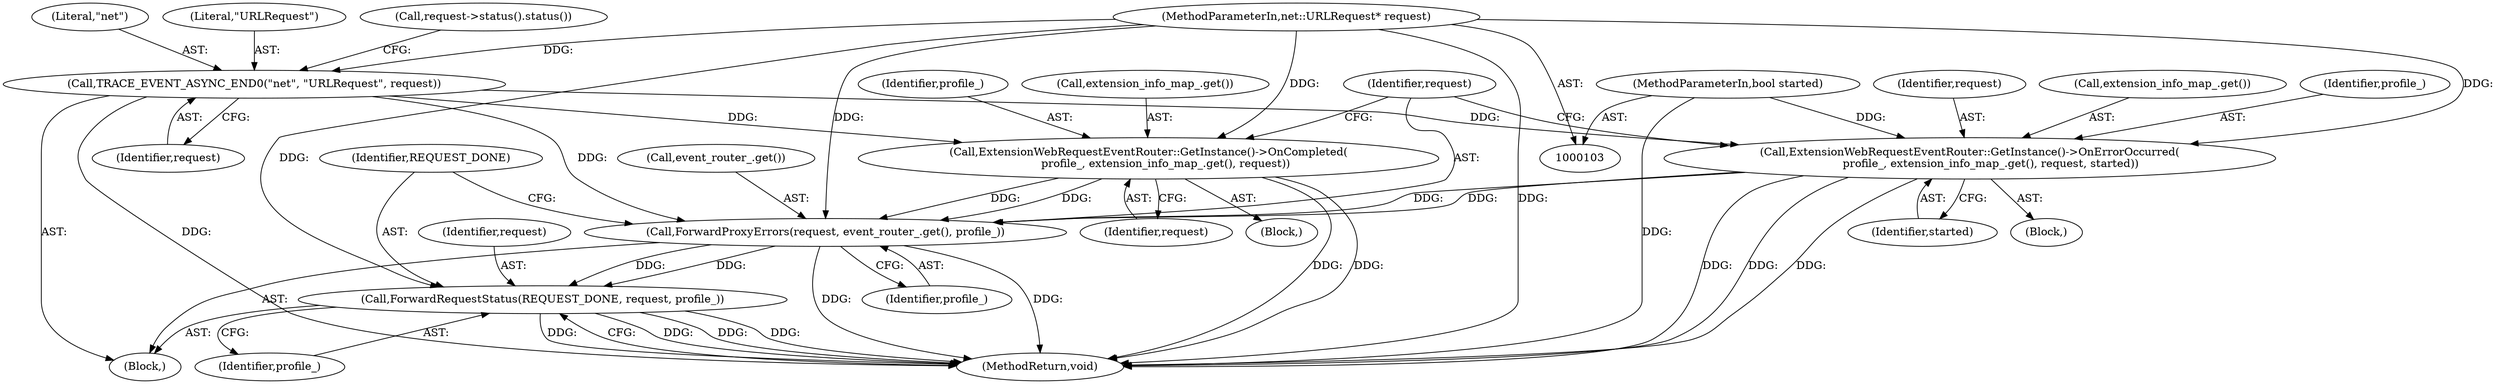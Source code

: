 digraph "0_Chrome_828eab2216a765dea92575c290421c115b8ad028_11@pointer" {
"1000227" [label="(Call,ForwardProxyErrors(request, event_router_.get(), profile_))"];
"1000107" [label="(Call,TRACE_EVENT_ASYNC_END0(\"net\", \"URLRequest\", request))"];
"1000104" [label="(MethodParameterIn,net::URLRequest* request)"];
"1000219" [label="(Call,ExtensionWebRequestEventRouter::GetInstance()->OnErrorOccurred(\n            profile_, extension_info_map_.get(), request, started))"];
"1000105" [label="(MethodParameterIn,bool started)"];
"1000205" [label="(Call,ExtensionWebRequestEventRouter::GetInstance()->OnCompleted(\n          profile_, extension_info_map_.get(), request))"];
"1000231" [label="(Call,ForwardRequestStatus(REQUEST_DONE, request, profile_))"];
"1000234" [label="(Identifier,profile_)"];
"1000222" [label="(Identifier,request)"];
"1000107" [label="(Call,TRACE_EVENT_ASYNC_END0(\"net\", \"URLRequest\", request))"];
"1000205" [label="(Call,ExtensionWebRequestEventRouter::GetInstance()->OnCompleted(\n          profile_, extension_info_map_.get(), request))"];
"1000219" [label="(Call,ExtensionWebRequestEventRouter::GetInstance()->OnErrorOccurred(\n            profile_, extension_info_map_.get(), request, started))"];
"1000218" [label="(Block,)"];
"1000109" [label="(Literal,\"URLRequest\")"];
"1000235" [label="(MethodReturn,void)"];
"1000105" [label="(MethodParameterIn,bool started)"];
"1000221" [label="(Call,extension_info_map_.get())"];
"1000113" [label="(Call,request->status().status())"];
"1000207" [label="(Call,extension_info_map_.get())"];
"1000223" [label="(Identifier,started)"];
"1000231" [label="(Call,ForwardRequestStatus(REQUEST_DONE, request, profile_))"];
"1000229" [label="(Call,event_router_.get())"];
"1000228" [label="(Identifier,request)"];
"1000110" [label="(Identifier,request)"];
"1000208" [label="(Identifier,request)"];
"1000206" [label="(Identifier,profile_)"];
"1000227" [label="(Call,ForwardProxyErrors(request, event_router_.get(), profile_))"];
"1000108" [label="(Literal,\"net\")"];
"1000204" [label="(Block,)"];
"1000104" [label="(MethodParameterIn,net::URLRequest* request)"];
"1000230" [label="(Identifier,profile_)"];
"1000106" [label="(Block,)"];
"1000232" [label="(Identifier,REQUEST_DONE)"];
"1000220" [label="(Identifier,profile_)"];
"1000233" [label="(Identifier,request)"];
"1000227" -> "1000106"  [label="AST: "];
"1000227" -> "1000230"  [label="CFG: "];
"1000228" -> "1000227"  [label="AST: "];
"1000229" -> "1000227"  [label="AST: "];
"1000230" -> "1000227"  [label="AST: "];
"1000232" -> "1000227"  [label="CFG: "];
"1000227" -> "1000235"  [label="DDG: "];
"1000227" -> "1000235"  [label="DDG: "];
"1000107" -> "1000227"  [label="DDG: "];
"1000219" -> "1000227"  [label="DDG: "];
"1000219" -> "1000227"  [label="DDG: "];
"1000205" -> "1000227"  [label="DDG: "];
"1000205" -> "1000227"  [label="DDG: "];
"1000104" -> "1000227"  [label="DDG: "];
"1000227" -> "1000231"  [label="DDG: "];
"1000227" -> "1000231"  [label="DDG: "];
"1000107" -> "1000106"  [label="AST: "];
"1000107" -> "1000110"  [label="CFG: "];
"1000108" -> "1000107"  [label="AST: "];
"1000109" -> "1000107"  [label="AST: "];
"1000110" -> "1000107"  [label="AST: "];
"1000113" -> "1000107"  [label="CFG: "];
"1000107" -> "1000235"  [label="DDG: "];
"1000104" -> "1000107"  [label="DDG: "];
"1000107" -> "1000205"  [label="DDG: "];
"1000107" -> "1000219"  [label="DDG: "];
"1000104" -> "1000103"  [label="AST: "];
"1000104" -> "1000235"  [label="DDG: "];
"1000104" -> "1000205"  [label="DDG: "];
"1000104" -> "1000219"  [label="DDG: "];
"1000104" -> "1000231"  [label="DDG: "];
"1000219" -> "1000218"  [label="AST: "];
"1000219" -> "1000223"  [label="CFG: "];
"1000220" -> "1000219"  [label="AST: "];
"1000221" -> "1000219"  [label="AST: "];
"1000222" -> "1000219"  [label="AST: "];
"1000223" -> "1000219"  [label="AST: "];
"1000228" -> "1000219"  [label="CFG: "];
"1000219" -> "1000235"  [label="DDG: "];
"1000219" -> "1000235"  [label="DDG: "];
"1000219" -> "1000235"  [label="DDG: "];
"1000105" -> "1000219"  [label="DDG: "];
"1000105" -> "1000103"  [label="AST: "];
"1000105" -> "1000235"  [label="DDG: "];
"1000205" -> "1000204"  [label="AST: "];
"1000205" -> "1000208"  [label="CFG: "];
"1000206" -> "1000205"  [label="AST: "];
"1000207" -> "1000205"  [label="AST: "];
"1000208" -> "1000205"  [label="AST: "];
"1000228" -> "1000205"  [label="CFG: "];
"1000205" -> "1000235"  [label="DDG: "];
"1000205" -> "1000235"  [label="DDG: "];
"1000231" -> "1000106"  [label="AST: "];
"1000231" -> "1000234"  [label="CFG: "];
"1000232" -> "1000231"  [label="AST: "];
"1000233" -> "1000231"  [label="AST: "];
"1000234" -> "1000231"  [label="AST: "];
"1000235" -> "1000231"  [label="CFG: "];
"1000231" -> "1000235"  [label="DDG: "];
"1000231" -> "1000235"  [label="DDG: "];
"1000231" -> "1000235"  [label="DDG: "];
"1000231" -> "1000235"  [label="DDG: "];
}

